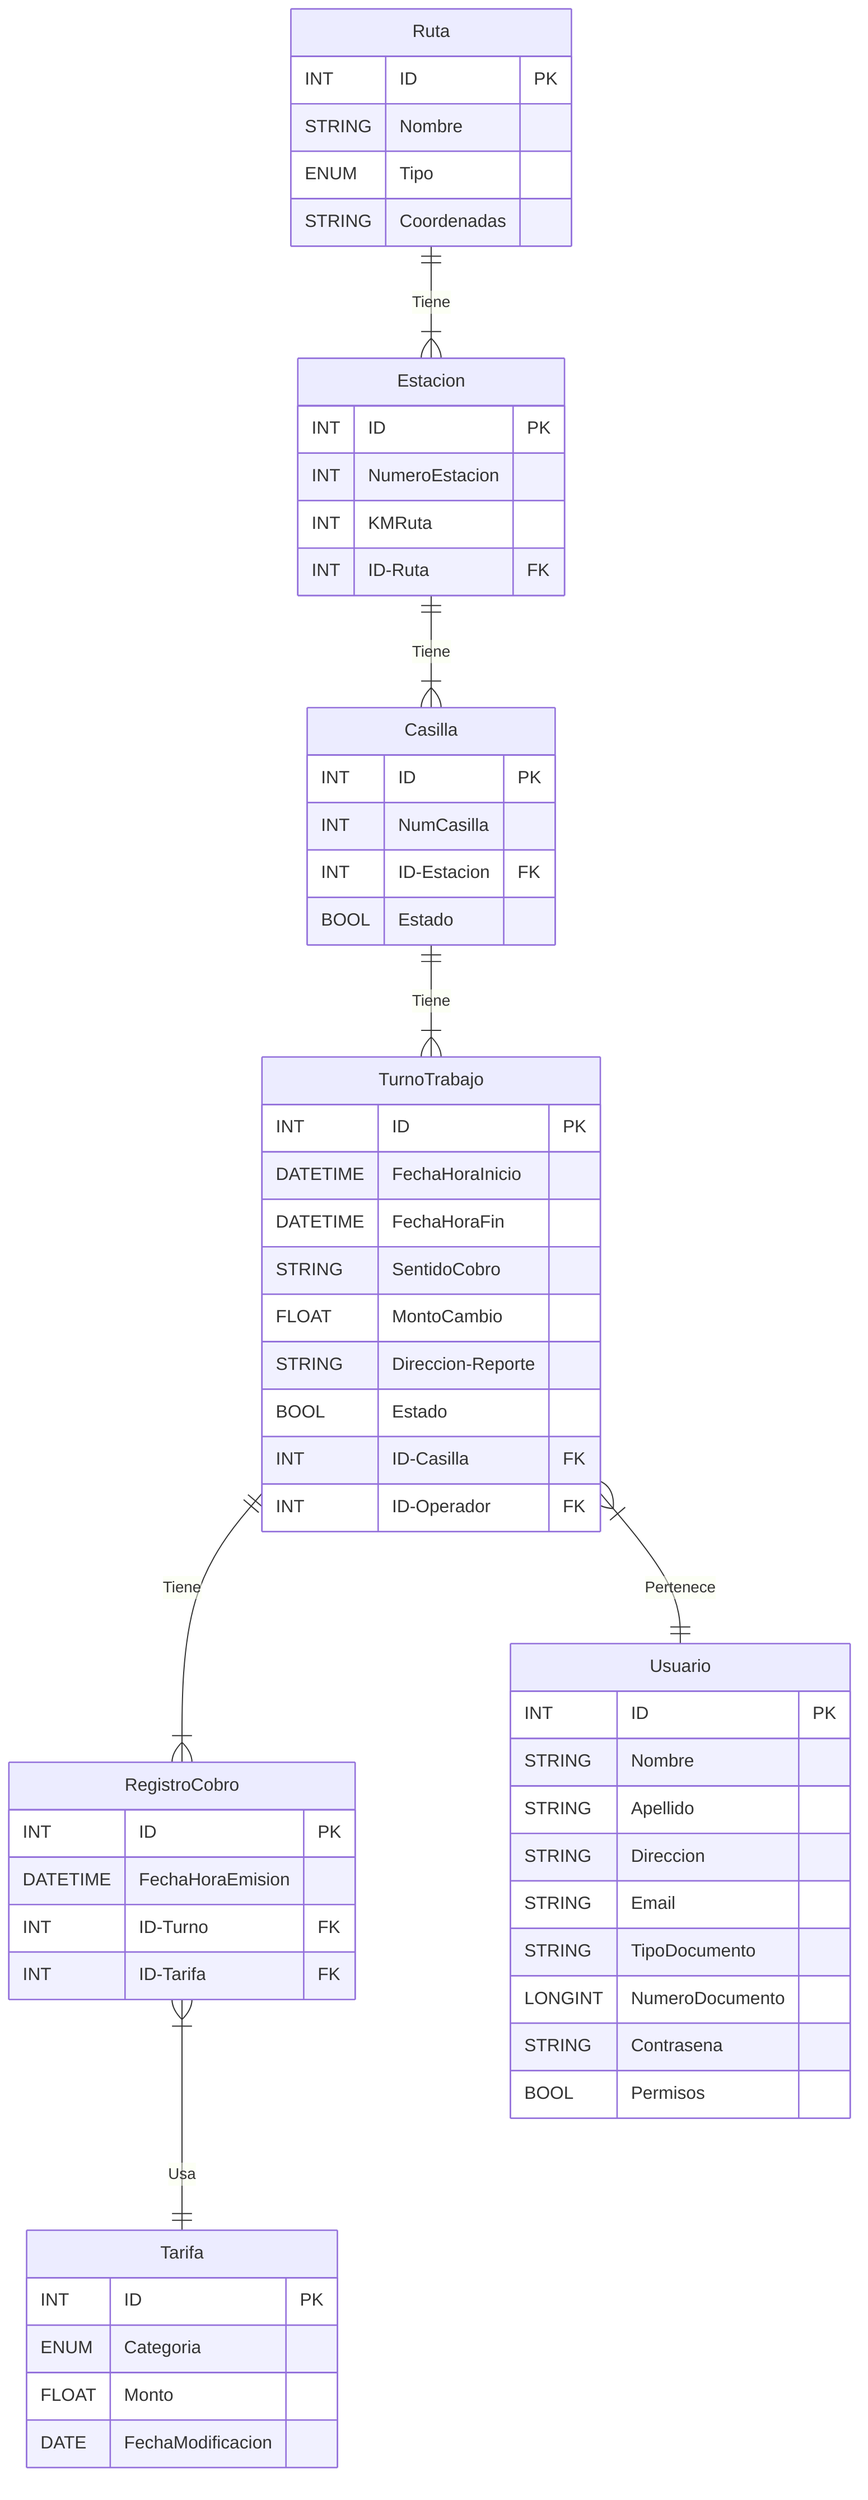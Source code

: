 erDiagram
    Ruta ||--|{ Estacion : Tiene
    Estacion ||--|{ Casilla : Tiene
    Casilla ||--|{ TurnoTrabajo : Tiene
    TurnoTrabajo ||--|{ RegistroCobro : Tiene
    TurnoTrabajo }|--|| Usuario : Pertenece
    RegistroCobro }|--|| Tarifa : Usa

    Estacion{
        INT ID PK
        INT NumeroEstacion
        INT KMRuta
        INT ID-Ruta FK
    }

    Ruta{
        INT ID PK
        STRING Nombre
        ENUM Tipo
        STRING Coordenadas

    }

    Casilla{
        INT ID PK
        INT NumCasilla
        INT ID-Estacion FK
        BOOL Estado
    }

    Tarifa{
        INT ID PK
        ENUM Categoria
        FLOAT Monto
        DATE FechaModificacion
    }

    RegistroCobro{
        INT ID PK
        DATETIME FechaHoraEmision
        INT ID-Turno FK
        INT ID-Tarifa FK
    }

    Usuario{
        INT ID PK
        STRING Nombre
        STRING Apellido
        STRING Direccion
        STRING Email
        STRING TipoDocumento
        LONGINT NumeroDocumento
        STRING Contrasena
        BOOL Permisos
    }

    TurnoTrabajo{
        INT ID PK
        DATETIME FechaHoraInicio
        DATETIME FechaHoraFin
        STRING SentidoCobro
        FLOAT MontoCambio
        STRING Direccion-Reporte
        BOOL Estado
        INT ID-Casilla FK
        INT ID-Operador FK
    }
